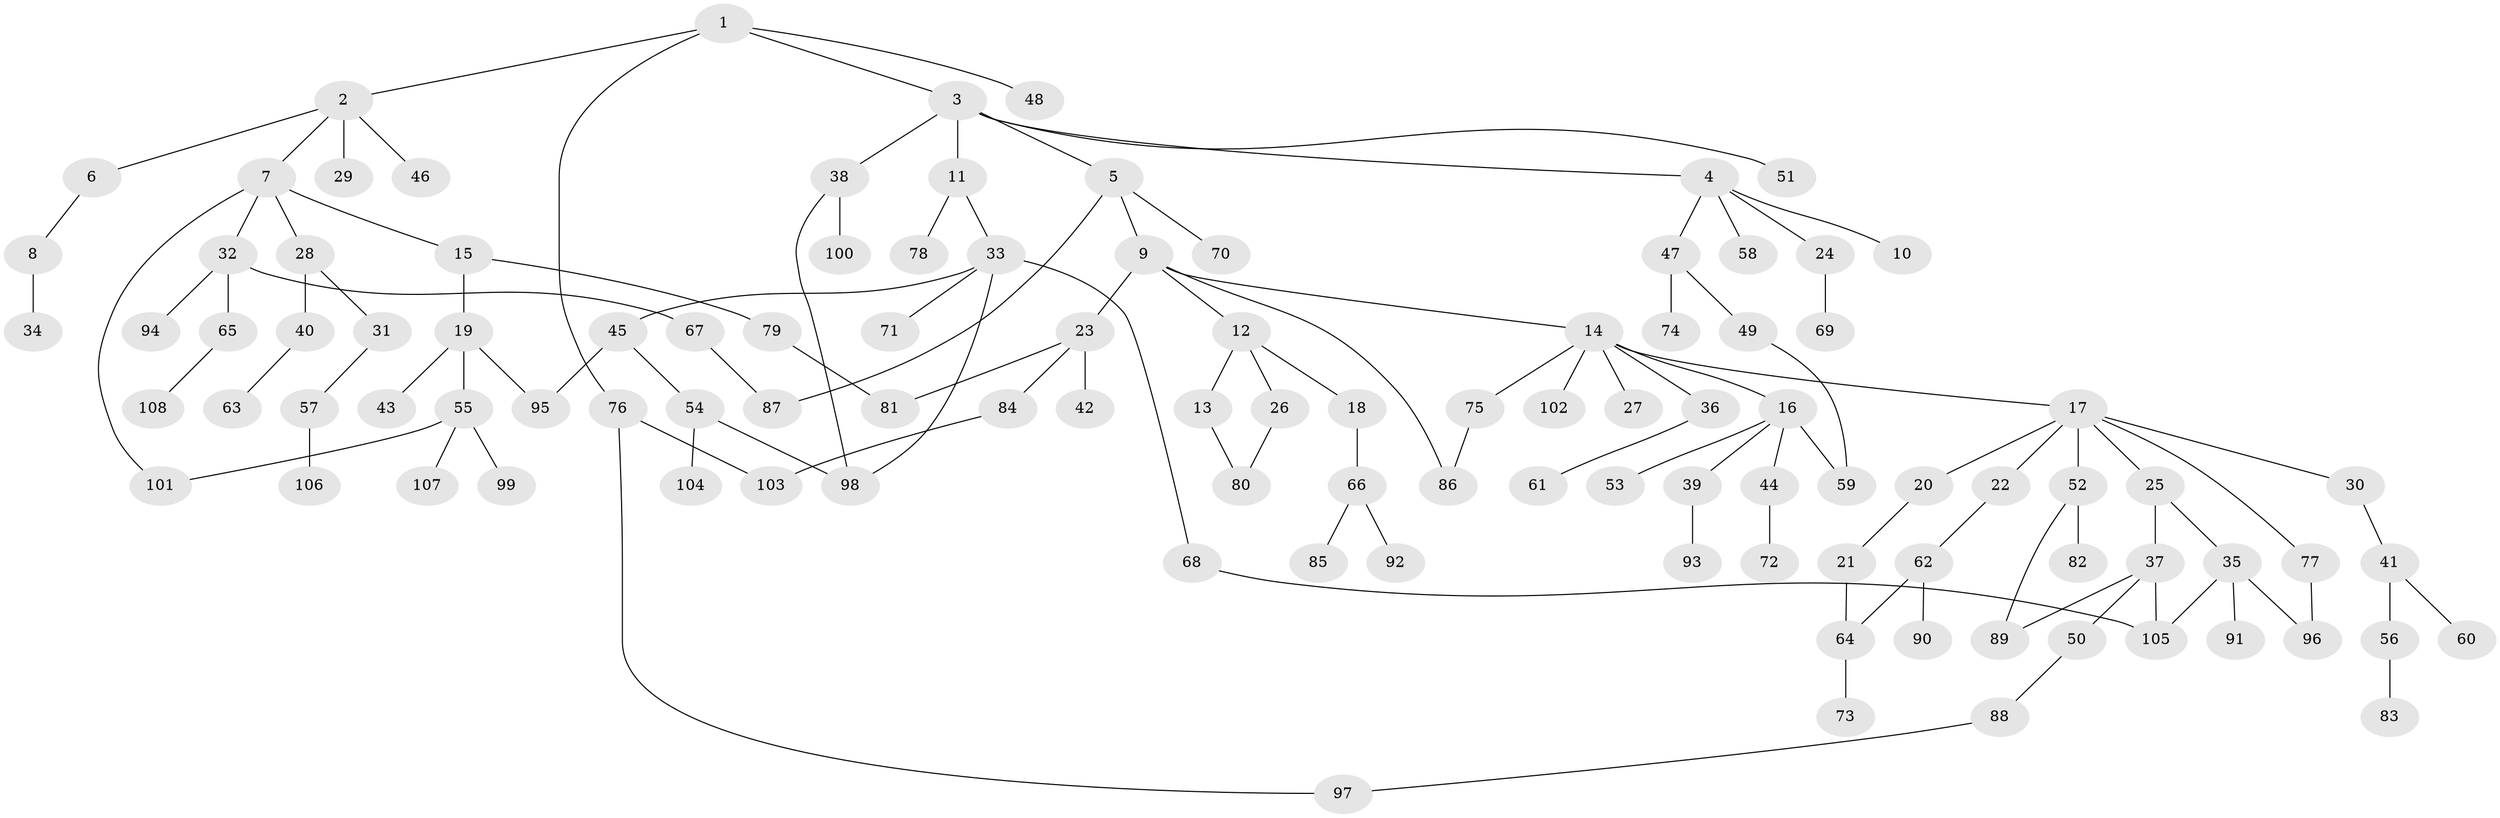 // Generated by graph-tools (version 1.1) at 2025/34/03/09/25 02:34:16]
// undirected, 108 vertices, 123 edges
graph export_dot {
graph [start="1"]
  node [color=gray90,style=filled];
  1;
  2;
  3;
  4;
  5;
  6;
  7;
  8;
  9;
  10;
  11;
  12;
  13;
  14;
  15;
  16;
  17;
  18;
  19;
  20;
  21;
  22;
  23;
  24;
  25;
  26;
  27;
  28;
  29;
  30;
  31;
  32;
  33;
  34;
  35;
  36;
  37;
  38;
  39;
  40;
  41;
  42;
  43;
  44;
  45;
  46;
  47;
  48;
  49;
  50;
  51;
  52;
  53;
  54;
  55;
  56;
  57;
  58;
  59;
  60;
  61;
  62;
  63;
  64;
  65;
  66;
  67;
  68;
  69;
  70;
  71;
  72;
  73;
  74;
  75;
  76;
  77;
  78;
  79;
  80;
  81;
  82;
  83;
  84;
  85;
  86;
  87;
  88;
  89;
  90;
  91;
  92;
  93;
  94;
  95;
  96;
  97;
  98;
  99;
  100;
  101;
  102;
  103;
  104;
  105;
  106;
  107;
  108;
  1 -- 2;
  1 -- 3;
  1 -- 48;
  1 -- 76;
  2 -- 6;
  2 -- 7;
  2 -- 29;
  2 -- 46;
  3 -- 4;
  3 -- 5;
  3 -- 11;
  3 -- 38;
  3 -- 51;
  4 -- 10;
  4 -- 24;
  4 -- 47;
  4 -- 58;
  5 -- 9;
  5 -- 70;
  5 -- 87;
  6 -- 8;
  7 -- 15;
  7 -- 28;
  7 -- 32;
  7 -- 101;
  8 -- 34;
  9 -- 12;
  9 -- 14;
  9 -- 23;
  9 -- 86;
  11 -- 33;
  11 -- 78;
  12 -- 13;
  12 -- 18;
  12 -- 26;
  13 -- 80;
  14 -- 16;
  14 -- 17;
  14 -- 27;
  14 -- 36;
  14 -- 75;
  14 -- 102;
  15 -- 19;
  15 -- 79;
  16 -- 39;
  16 -- 44;
  16 -- 53;
  16 -- 59;
  17 -- 20;
  17 -- 22;
  17 -- 25;
  17 -- 30;
  17 -- 52;
  17 -- 77;
  18 -- 66;
  19 -- 43;
  19 -- 55;
  19 -- 95;
  20 -- 21;
  21 -- 64;
  22 -- 62;
  23 -- 42;
  23 -- 84;
  23 -- 81;
  24 -- 69;
  25 -- 35;
  25 -- 37;
  26 -- 80;
  28 -- 31;
  28 -- 40;
  30 -- 41;
  31 -- 57;
  32 -- 65;
  32 -- 67;
  32 -- 94;
  33 -- 45;
  33 -- 68;
  33 -- 71;
  33 -- 98;
  35 -- 91;
  35 -- 96;
  35 -- 105;
  36 -- 61;
  37 -- 50;
  37 -- 89;
  37 -- 105;
  38 -- 98;
  38 -- 100;
  39 -- 93;
  40 -- 63;
  41 -- 56;
  41 -- 60;
  44 -- 72;
  45 -- 54;
  45 -- 95;
  47 -- 49;
  47 -- 74;
  49 -- 59;
  50 -- 88;
  52 -- 82;
  52 -- 89;
  54 -- 104;
  54 -- 98;
  55 -- 99;
  55 -- 101;
  55 -- 107;
  56 -- 83;
  57 -- 106;
  62 -- 90;
  62 -- 64;
  64 -- 73;
  65 -- 108;
  66 -- 85;
  66 -- 92;
  67 -- 87;
  68 -- 105;
  75 -- 86;
  76 -- 97;
  76 -- 103;
  77 -- 96;
  79 -- 81;
  84 -- 103;
  88 -- 97;
}

